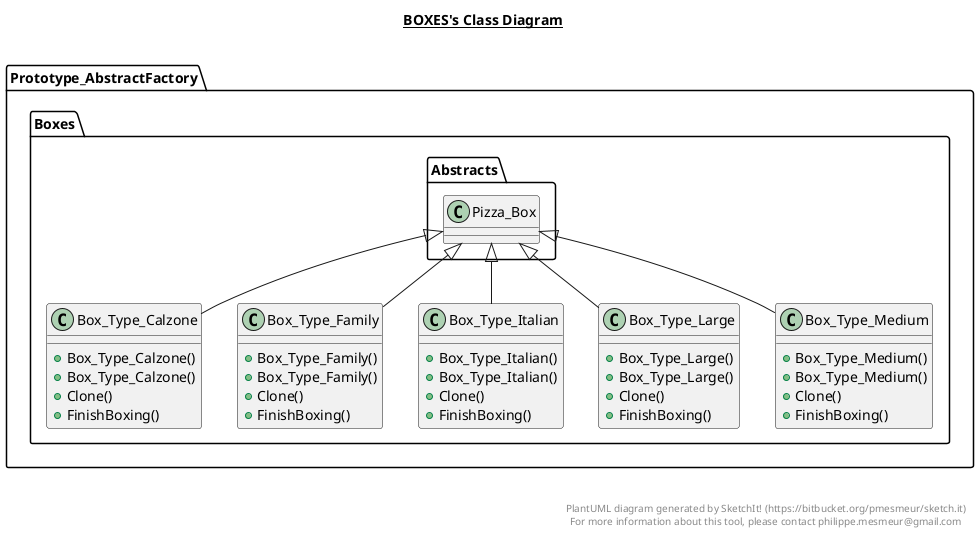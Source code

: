 @startuml

title __BOXES's Class Diagram__\n

  namespace Prototype_AbstractFactory {
    namespace Boxes {
      class Prototype_AbstractFactory.Boxes.Box_Type_Calzone {
          + Box_Type_Calzone()
          + Box_Type_Calzone()
          + Clone()
          + FinishBoxing()
      }
    }
  }
  

  namespace Prototype_AbstractFactory {
    namespace Boxes {
      class Prototype_AbstractFactory.Boxes.Box_Type_Family {
          + Box_Type_Family()
          + Box_Type_Family()
          + Clone()
          + FinishBoxing()
      }
    }
  }
  

  namespace Prototype_AbstractFactory {
    namespace Boxes {
      class Prototype_AbstractFactory.Boxes.Box_Type_Italian {
          + Box_Type_Italian()
          + Box_Type_Italian()
          + Clone()
          + FinishBoxing()
      }
    }
  }
  

  namespace Prototype_AbstractFactory {
    namespace Boxes {
      class Prototype_AbstractFactory.Boxes.Box_Type_Large {
          + Box_Type_Large()
          + Box_Type_Large()
          + Clone()
          + FinishBoxing()
      }
    }
  }
  

  namespace Prototype_AbstractFactory {
    namespace Boxes {
      class Prototype_AbstractFactory.Boxes.Box_Type_Medium {
          + Box_Type_Medium()
          + Box_Type_Medium()
          + Clone()
          + FinishBoxing()
      }
    }
  }
  

  Prototype_AbstractFactory.Boxes.Box_Type_Calzone -up-|> Prototype_AbstractFactory.Boxes.Abstracts.Pizza_Box
  Prototype_AbstractFactory.Boxes.Box_Type_Family -up-|> Prototype_AbstractFactory.Boxes.Abstracts.Pizza_Box
  Prototype_AbstractFactory.Boxes.Box_Type_Italian -up-|> Prototype_AbstractFactory.Boxes.Abstracts.Pizza_Box
  Prototype_AbstractFactory.Boxes.Box_Type_Large -up-|> Prototype_AbstractFactory.Boxes.Abstracts.Pizza_Box
  Prototype_AbstractFactory.Boxes.Box_Type_Medium -up-|> Prototype_AbstractFactory.Boxes.Abstracts.Pizza_Box


right footer


PlantUML diagram generated by SketchIt! (https://bitbucket.org/pmesmeur/sketch.it)
For more information about this tool, please contact philippe.mesmeur@gmail.com
endfooter

@enduml
